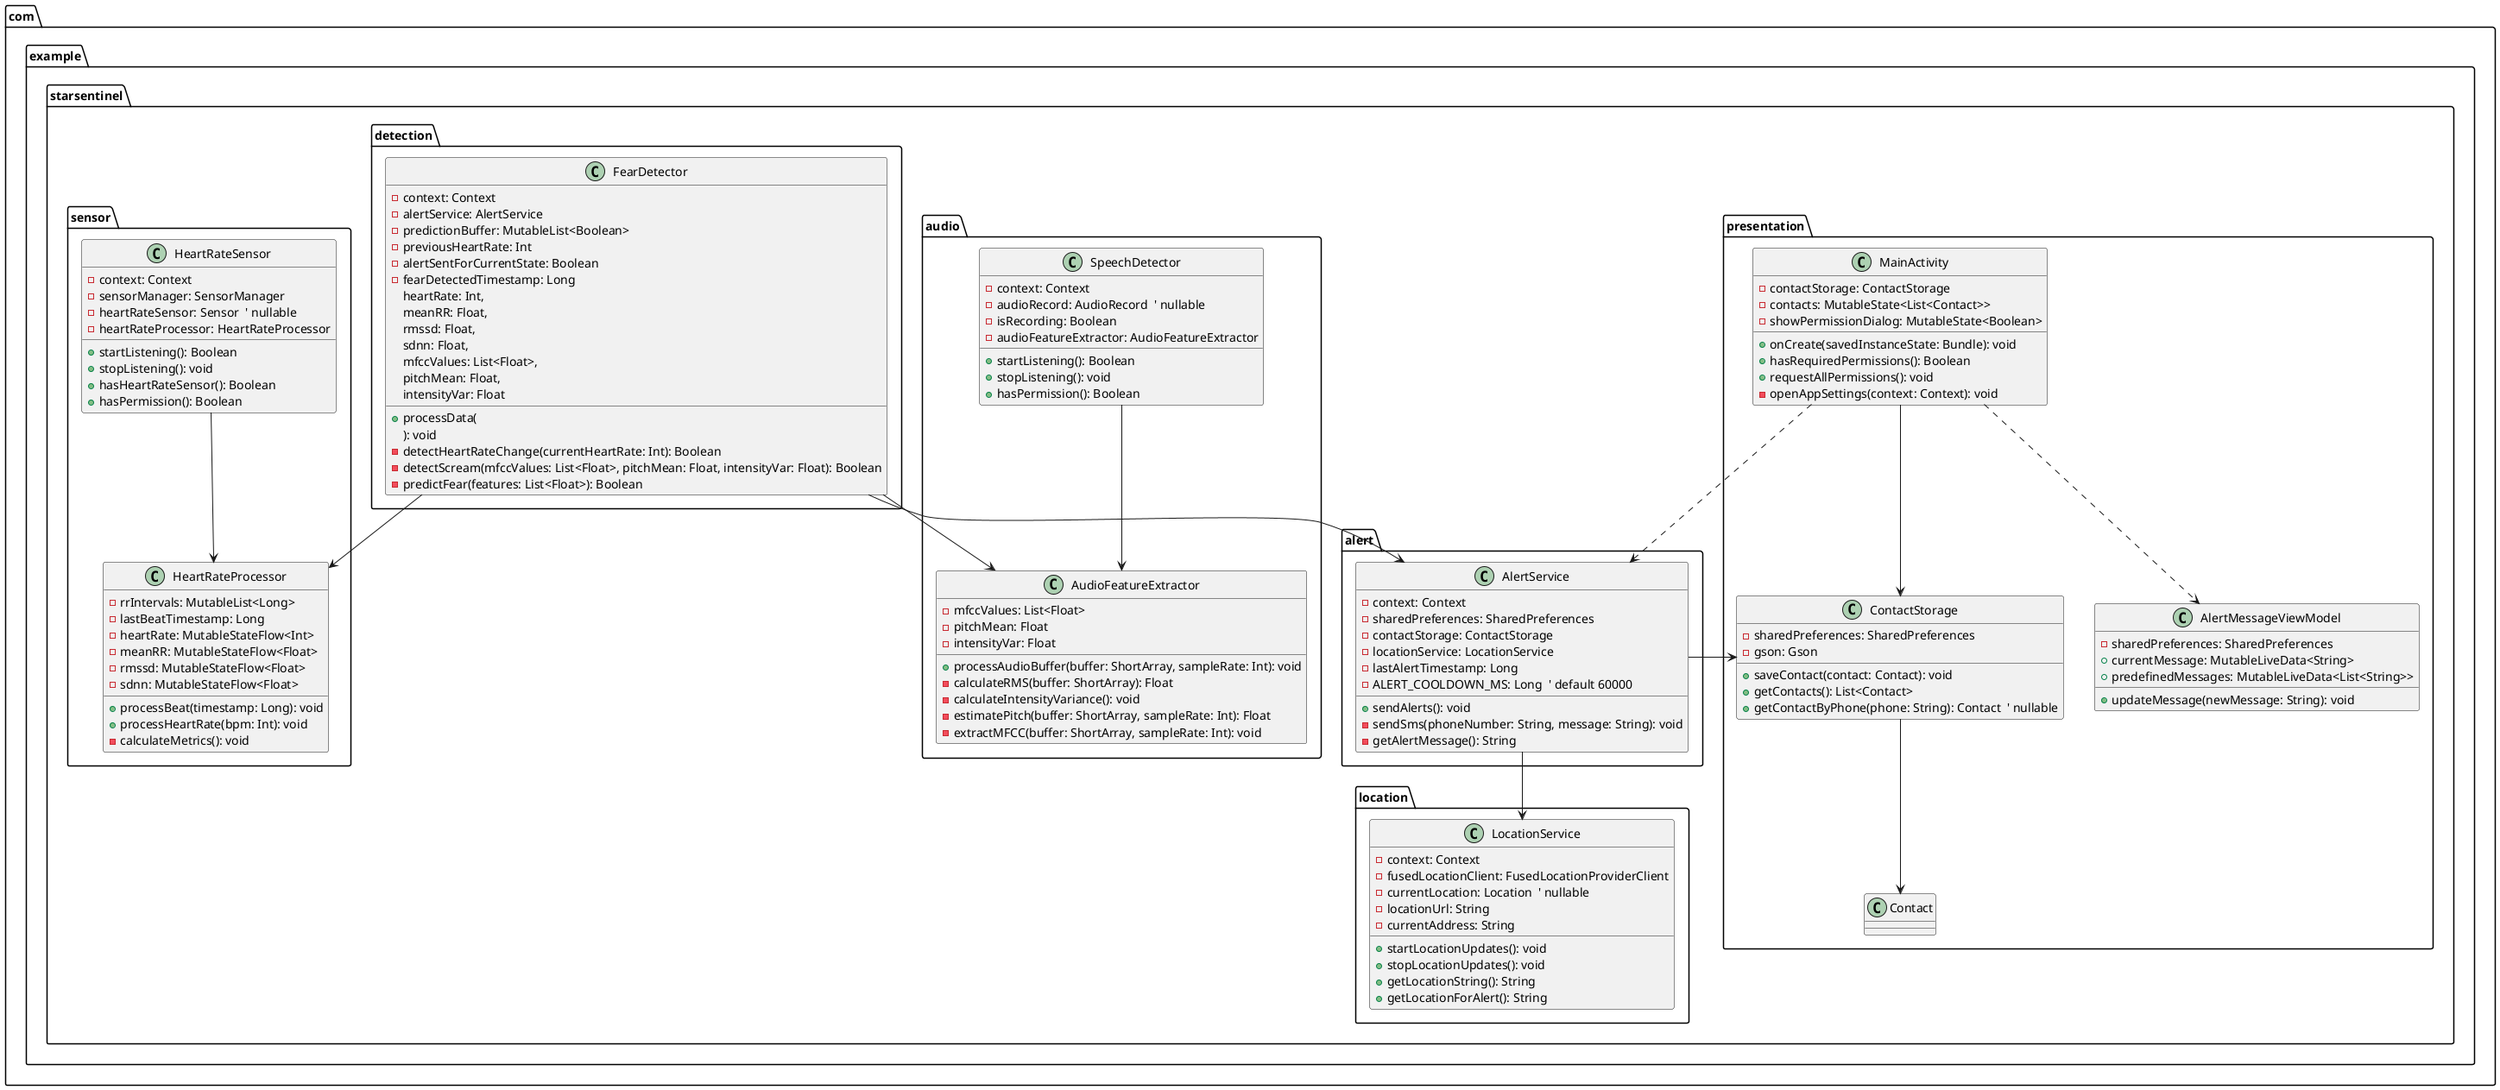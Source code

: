 @startuml

package "com.example.starsentinel.presentation" {
    class Contact
    class ContactStorage {
        -sharedPreferences: SharedPreferences
        -gson: Gson
        +saveContact(contact: Contact): void
        +getContacts(): List<Contact>
        +getContactByPhone(phone: String): Contact  ' nullable
    }
    class MainActivity {
        -contactStorage: ContactStorage
        -contacts: MutableState<List<Contact>>
        -showPermissionDialog: MutableState<Boolean>
        +onCreate(savedInstanceState: Bundle): void
        +hasRequiredPermissions(): Boolean
        +requestAllPermissions(): void
        -openAppSettings(context: Context): void
    }
    class AlertMessageViewModel {
        -sharedPreferences: SharedPreferences
        +currentMessage: MutableLiveData<String>
        +predefinedMessages: MutableLiveData<List<String>>
        +updateMessage(newMessage: String): void
    }
}

package "com.example.starsentinel.alert" {
    class AlertService {
        -context: Context
        -sharedPreferences: SharedPreferences
        -contactStorage: ContactStorage
        -locationService: LocationService
        -lastAlertTimestamp: Long
        -ALERT_COOLDOWN_MS: Long  ' default 60000
        +sendAlerts(): void
        -sendSms(phoneNumber: String, message: String): void
        -getAlertMessage(): String
    }
}

package "com.example.starsentinel.location" {
    class LocationService {
        -context: Context
        -fusedLocationClient: FusedLocationProviderClient
        -currentLocation: Location  ' nullable
        -locationUrl: String
        -currentAddress: String
        +startLocationUpdates(): void
        +stopLocationUpdates(): void
        +getLocationString(): String
        +getLocationForAlert(): String
    }
}

package "com.example.starsentinel.sensor" {
    class HeartRateSensor {
        -context: Context
        -sensorManager: SensorManager
        -heartRateSensor: Sensor  ' nullable
        -heartRateProcessor: HeartRateProcessor
        +startListening(): Boolean
        +stopListening(): void
        +hasHeartRateSensor(): Boolean
        +hasPermission(): Boolean
    }
    class HeartRateProcessor {
        -rrIntervals: MutableList<Long>
        -lastBeatTimestamp: Long
        -heartRate: MutableStateFlow<Int>
        -meanRR: MutableStateFlow<Float>
        -rmssd: MutableStateFlow<Float>
        -sdnn: MutableStateFlow<Float>
        +processBeat(timestamp: Long): void
        +processHeartRate(bpm: Int): void
        -calculateMetrics(): void
    }
}

package "com.example.starsentinel.audio" {
    class SpeechDetector {
        -context: Context
        -audioRecord: AudioRecord  ' nullable
        -isRecording: Boolean
        -audioFeatureExtractor: AudioFeatureExtractor
        +startListening(): Boolean
        +stopListening(): void
        +hasPermission(): Boolean
    }
    class AudioFeatureExtractor {
        -mfccValues: List<Float>
        -pitchMean: Float
        -intensityVar: Float
        +processAudioBuffer(buffer: ShortArray, sampleRate: Int): void
        -calculateRMS(buffer: ShortArray): Float
        -calculateIntensityVariance(): void
        -estimatePitch(buffer: ShortArray, sampleRate: Int): Float
        -extractMFCC(buffer: ShortArray, sampleRate: Int): void
    }
}

package "com.example.starsentinel.detection" {
    class FearDetector {
        -context: Context
        -alertService: AlertService
        -predictionBuffer: MutableList<Boolean>
        -previousHeartRate: Int
        -alertSentForCurrentState: Boolean
        -fearDetectedTimestamp: Long
        +processData(
            heartRate: Int,
            meanRR: Float,
            rmssd: Float,
            sdnn: Float,
            mfccValues: List<Float>,
            pitchMean: Float,
            intensityVar: Float
        ): void
        -detectHeartRateChange(currentHeartRate: Int): Boolean
        -detectScream(mfccValues: List<Float>, pitchMean: Float, intensityVar: Float): Boolean
        -predictFear(features: List<Float>): Boolean
    }
}

' Relationships
MainActivity --> ContactStorage
ContactStorage --> Contact
AlertService --> ContactStorage
AlertService --> LocationService
HeartRateSensor --> HeartRateProcessor
SpeechDetector --> AudioFeatureExtractor
FearDetector --> AlertService
FearDetector --> HeartRateProcessor
FearDetector --> AudioFeatureExtractor

' Dependencies
MainActivity ..> AlertMessageViewModel
MainActivity ..> AlertService

@enduml
